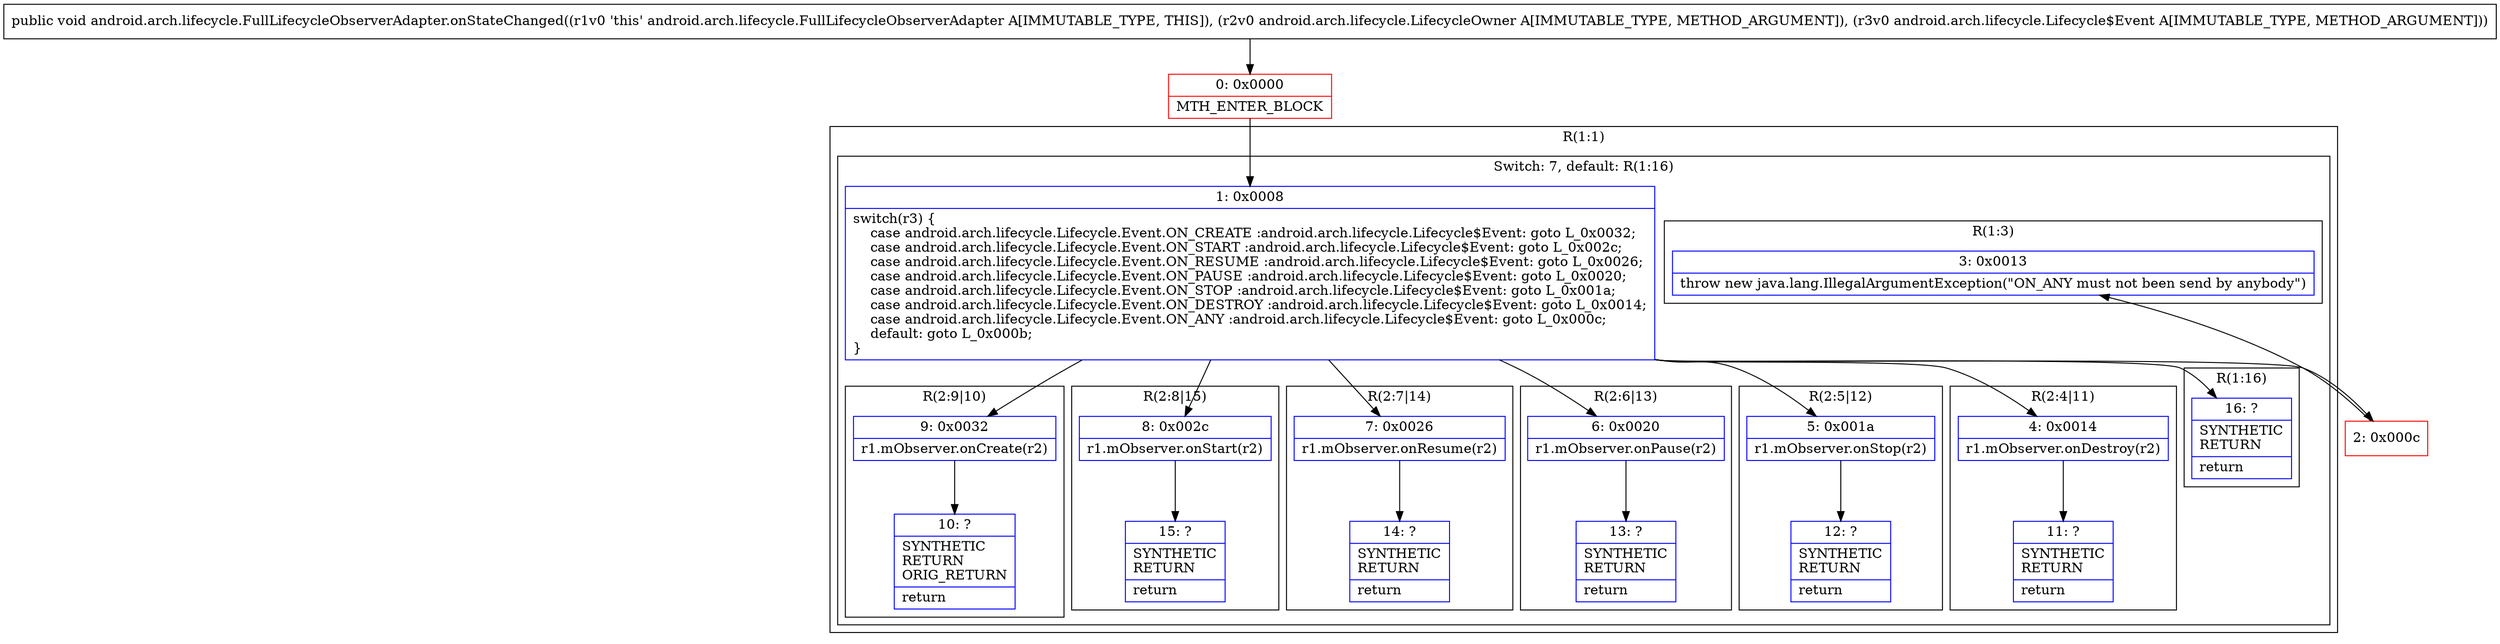 digraph "CFG forandroid.arch.lifecycle.FullLifecycleObserverAdapter.onStateChanged(Landroid\/arch\/lifecycle\/LifecycleOwner;Landroid\/arch\/lifecycle\/Lifecycle$Event;)V" {
subgraph cluster_Region_459760375 {
label = "R(1:1)";
node [shape=record,color=blue];
subgraph cluster_SwitchRegion_504625727 {
label = "Switch: 7, default: R(1:16)";
node [shape=record,color=blue];
Node_1 [shape=record,label="{1\:\ 0x0008|switch(r3) \{\l    case android.arch.lifecycle.Lifecycle.Event.ON_CREATE :android.arch.lifecycle.Lifecycle$Event: goto L_0x0032;\l    case android.arch.lifecycle.Lifecycle.Event.ON_START :android.arch.lifecycle.Lifecycle$Event: goto L_0x002c;\l    case android.arch.lifecycle.Lifecycle.Event.ON_RESUME :android.arch.lifecycle.Lifecycle$Event: goto L_0x0026;\l    case android.arch.lifecycle.Lifecycle.Event.ON_PAUSE :android.arch.lifecycle.Lifecycle$Event: goto L_0x0020;\l    case android.arch.lifecycle.Lifecycle.Event.ON_STOP :android.arch.lifecycle.Lifecycle$Event: goto L_0x001a;\l    case android.arch.lifecycle.Lifecycle.Event.ON_DESTROY :android.arch.lifecycle.Lifecycle$Event: goto L_0x0014;\l    case android.arch.lifecycle.Lifecycle.Event.ON_ANY :android.arch.lifecycle.Lifecycle$Event: goto L_0x000c;\l    default: goto L_0x000b;\l\}\l}"];
subgraph cluster_Region_2083463441 {
label = "R(2:9|10)";
node [shape=record,color=blue];
Node_9 [shape=record,label="{9\:\ 0x0032|r1.mObserver.onCreate(r2)\l}"];
Node_10 [shape=record,label="{10\:\ ?|SYNTHETIC\lRETURN\lORIG_RETURN\l|return\l}"];
}
subgraph cluster_Region_1797231596 {
label = "R(2:8|15)";
node [shape=record,color=blue];
Node_8 [shape=record,label="{8\:\ 0x002c|r1.mObserver.onStart(r2)\l}"];
Node_15 [shape=record,label="{15\:\ ?|SYNTHETIC\lRETURN\l|return\l}"];
}
subgraph cluster_Region_1263482018 {
label = "R(2:7|14)";
node [shape=record,color=blue];
Node_7 [shape=record,label="{7\:\ 0x0026|r1.mObserver.onResume(r2)\l}"];
Node_14 [shape=record,label="{14\:\ ?|SYNTHETIC\lRETURN\l|return\l}"];
}
subgraph cluster_Region_1242365430 {
label = "R(2:6|13)";
node [shape=record,color=blue];
Node_6 [shape=record,label="{6\:\ 0x0020|r1.mObserver.onPause(r2)\l}"];
Node_13 [shape=record,label="{13\:\ ?|SYNTHETIC\lRETURN\l|return\l}"];
}
subgraph cluster_Region_1336830479 {
label = "R(2:5|12)";
node [shape=record,color=blue];
Node_5 [shape=record,label="{5\:\ 0x001a|r1.mObserver.onStop(r2)\l}"];
Node_12 [shape=record,label="{12\:\ ?|SYNTHETIC\lRETURN\l|return\l}"];
}
subgraph cluster_Region_1488523493 {
label = "R(2:4|11)";
node [shape=record,color=blue];
Node_4 [shape=record,label="{4\:\ 0x0014|r1.mObserver.onDestroy(r2)\l}"];
Node_11 [shape=record,label="{11\:\ ?|SYNTHETIC\lRETURN\l|return\l}"];
}
subgraph cluster_Region_1784792436 {
label = "R(1:3)";
node [shape=record,color=blue];
Node_3 [shape=record,label="{3\:\ 0x0013|throw new java.lang.IllegalArgumentException(\"ON_ANY must not been send by anybody\")\l}"];
}
subgraph cluster_Region_1194292867 {
label = "R(1:16)";
node [shape=record,color=blue];
Node_16 [shape=record,label="{16\:\ ?|SYNTHETIC\lRETURN\l|return\l}"];
}
}
}
Node_0 [shape=record,color=red,label="{0\:\ 0x0000|MTH_ENTER_BLOCK\l}"];
Node_2 [shape=record,color=red,label="{2\:\ 0x000c}"];
MethodNode[shape=record,label="{public void android.arch.lifecycle.FullLifecycleObserverAdapter.onStateChanged((r1v0 'this' android.arch.lifecycle.FullLifecycleObserverAdapter A[IMMUTABLE_TYPE, THIS]), (r2v0 android.arch.lifecycle.LifecycleOwner A[IMMUTABLE_TYPE, METHOD_ARGUMENT]), (r3v0 android.arch.lifecycle.Lifecycle$Event A[IMMUTABLE_TYPE, METHOD_ARGUMENT])) }"];
MethodNode -> Node_0;
Node_1 -> Node_2;
Node_1 -> Node_4;
Node_1 -> Node_5;
Node_1 -> Node_6;
Node_1 -> Node_7;
Node_1 -> Node_8;
Node_1 -> Node_9;
Node_1 -> Node_16;
Node_9 -> Node_10;
Node_8 -> Node_15;
Node_7 -> Node_14;
Node_6 -> Node_13;
Node_5 -> Node_12;
Node_4 -> Node_11;
Node_0 -> Node_1;
Node_2 -> Node_3;
}

